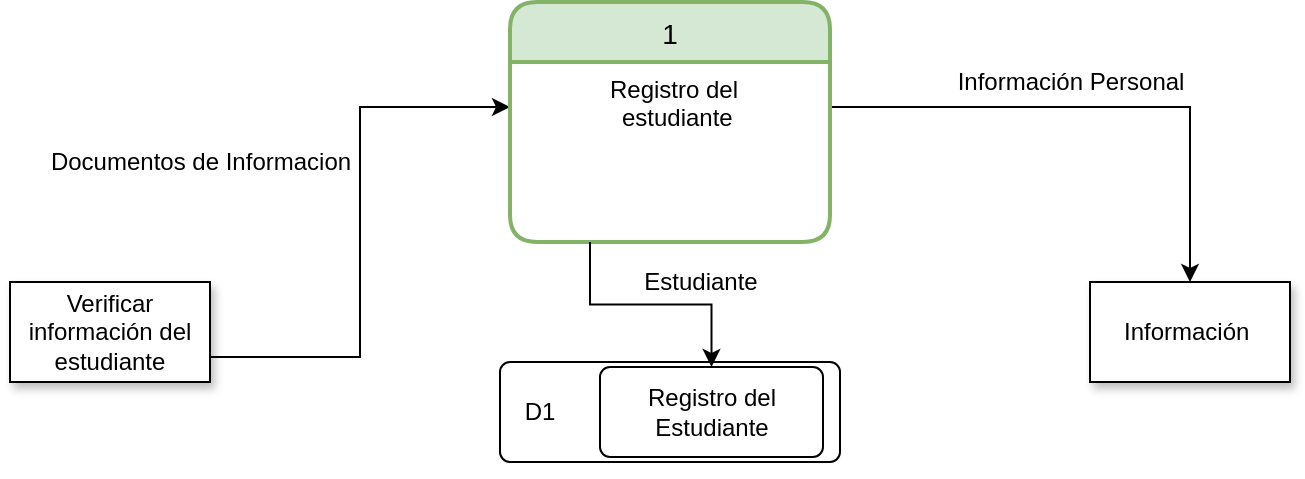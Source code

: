 <mxfile version="13.8.5" type="github">
  <diagram id="jwMQUa_dvZPoF9yCegqJ" name="Página-1">
    <mxGraphModel dx="1422" dy="762" grid="0" gridSize="10" guides="1" tooltips="1" connect="1" arrows="1" fold="1" page="1" pageScale="1" pageWidth="827" pageHeight="1169" math="0" shadow="0">
      <root>
        <mxCell id="0" />
        <mxCell id="1" parent="0" />
        <mxCell id="EMdu-M0ajCJoOeXVAsX9-10" style="edgeStyle=orthogonalEdgeStyle;rounded=0;orthogonalLoop=1;jettySize=auto;html=1;exitX=1;exitY=0.75;exitDx=0;exitDy=0;entryX=0;entryY=0.25;entryDx=0;entryDy=0;" edge="1" parent="1" source="EMdu-M0ajCJoOeXVAsX9-1" target="EMdu-M0ajCJoOeXVAsX9-18">
          <mxGeometry relative="1" as="geometry">
            <mxPoint x="280" y="260" as="targetPoint" />
          </mxGeometry>
        </mxCell>
        <mxCell id="EMdu-M0ajCJoOeXVAsX9-1" value="Verificar información del estudiante" style="whiteSpace=wrap;html=1;align=center;shadow=1;" vertex="1" parent="1">
          <mxGeometry x="50" y="210" width="100" height="50" as="geometry" />
        </mxCell>
        <mxCell id="EMdu-M0ajCJoOeXVAsX9-15" style="edgeStyle=orthogonalEdgeStyle;rounded=0;orthogonalLoop=1;jettySize=auto;html=1;exitX=1;exitY=0.25;exitDx=0;exitDy=0;" edge="1" parent="1" source="EMdu-M0ajCJoOeXVAsX9-18" target="EMdu-M0ajCJoOeXVAsX9-14">
          <mxGeometry relative="1" as="geometry">
            <mxPoint x="440" y="240" as="sourcePoint" />
          </mxGeometry>
        </mxCell>
        <mxCell id="EMdu-M0ajCJoOeXVAsX9-7" value="" style="rounded=1;absoluteArcSize=1;html=1;arcSize=10;align=center;" vertex="1" parent="1">
          <mxGeometry x="295" y="250" width="170" height="50" as="geometry" />
        </mxCell>
        <mxCell id="EMdu-M0ajCJoOeXVAsX9-8" value="D1" style="html=1;shape=mxgraph.er.anchor;whiteSpace=wrap;strokeColor=#82b366;shadow=1;fillColor=#000033;" vertex="1" parent="EMdu-M0ajCJoOeXVAsX9-7">
          <mxGeometry width="40" height="50" as="geometry" />
        </mxCell>
        <mxCell id="EMdu-M0ajCJoOeXVAsX9-9" value="Registro del Estudiante" style="rounded=1;absoluteArcSize=1;html=1;arcSize=10;whiteSpace=wrap;points=[];strokeColor=inherit;fillColor=inherit;" vertex="1" parent="EMdu-M0ajCJoOeXVAsX9-7">
          <mxGeometry x="50" y="2.5" width="111.5" height="45" as="geometry" />
        </mxCell>
        <mxCell id="EMdu-M0ajCJoOeXVAsX9-14" value="Información&amp;nbsp;" style="whiteSpace=wrap;html=1;align=center;shadow=1;" vertex="1" parent="1">
          <mxGeometry x="590" y="210" width="100" height="50" as="geometry" />
        </mxCell>
        <mxCell id="EMdu-M0ajCJoOeXVAsX9-17" value="1" style="swimlane;childLayout=stackLayout;horizontal=1;startSize=30;horizontalStack=0;rounded=1;fontSize=14;fontStyle=0;strokeWidth=2;resizeParent=0;resizeLast=1;shadow=0;dashed=0;align=center;fillColor=#d5e8d4;strokeColor=#82b366;" vertex="1" parent="1">
          <mxGeometry x="300" y="70" width="160" height="120" as="geometry" />
        </mxCell>
        <mxCell id="EMdu-M0ajCJoOeXVAsX9-18" value="Registro del&#xa; estudiante" style="align=center;strokeColor=none;fillColor=none;spacingLeft=4;fontSize=12;verticalAlign=top;resizable=0;rotatable=0;part=1;" vertex="1" parent="EMdu-M0ajCJoOeXVAsX9-17">
          <mxGeometry y="30" width="160" height="90" as="geometry" />
        </mxCell>
        <mxCell id="EMdu-M0ajCJoOeXVAsX9-19" value="Documentos de Informacion" style="text;html=1;align=center;verticalAlign=middle;resizable=0;points=[];autosize=1;" vertex="1" parent="1">
          <mxGeometry x="60" y="140" width="170" height="20" as="geometry" />
        </mxCell>
        <mxCell id="EMdu-M0ajCJoOeXVAsX9-20" style="edgeStyle=orthogonalEdgeStyle;rounded=0;orthogonalLoop=1;jettySize=auto;html=1;exitX=0.25;exitY=1;exitDx=0;exitDy=0;" edge="1" parent="1" source="EMdu-M0ajCJoOeXVAsX9-18" target="EMdu-M0ajCJoOeXVAsX9-9">
          <mxGeometry relative="1" as="geometry" />
        </mxCell>
        <mxCell id="EMdu-M0ajCJoOeXVAsX9-21" value="Estudiante" style="text;html=1;align=center;verticalAlign=middle;resizable=0;points=[];autosize=1;" vertex="1" parent="1">
          <mxGeometry x="360" y="200" width="70" height="20" as="geometry" />
        </mxCell>
        <mxCell id="EMdu-M0ajCJoOeXVAsX9-22" value="Información Personal" style="text;html=1;align=center;verticalAlign=middle;resizable=0;points=[];autosize=1;" vertex="1" parent="1">
          <mxGeometry x="515" y="100" width="130" height="20" as="geometry" />
        </mxCell>
      </root>
    </mxGraphModel>
  </diagram>
</mxfile>
